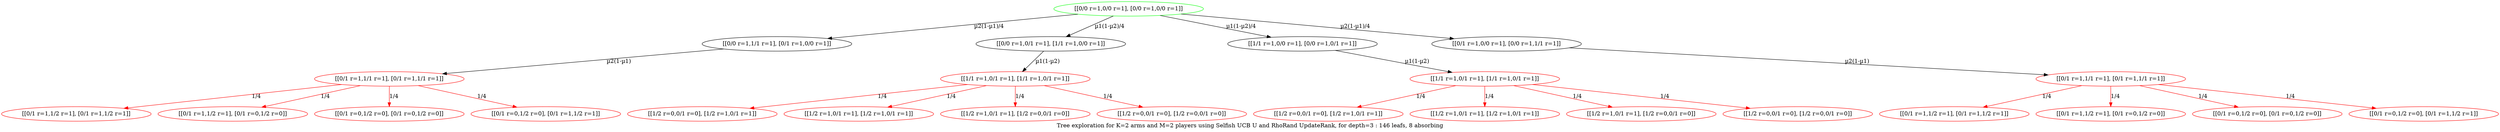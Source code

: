 digraph {
	overlap=false
	label="Tree exploration for K=2 arms and M=2 players using Selfish UCB U and RhoRand UpdateRank, for depth=3 : 146 leafs, 8 absorbing"
	0 [label="[[0/0 r=1,0/0 r=1], [0/0 r=1,0/0 r=1]]" color=green]
	0 -> 3 [label="µ2(1-µ1)/4" color=black]
	0 -> 6 [label="µ1(1-µ2)/4" color=black]
	0 -> 9 [label="µ1(1-µ2)/4" color=black]
	0 -> 12 [label="µ2(1-µ1)/4" color=black]
	3 [label="[[0/0 r=1,1/1 r=1], [0/1 r=1,0/0 r=1]]"]
	3 -> 26 [label="µ2(1-µ1)" color=black]
	6 [label="[[0/0 r=1,0/1 r=1], [1/1 r=1,0/0 r=1]]"]
	6 -> 40 [label="µ1(1-µ2)" color=black]
	9 [label="[[1/1 r=1,0/0 r=1], [0/0 r=1,0/1 r=1]]"]
	9 -> 51 [label="µ1(1-µ2)" color=black]
	12 [label="[[0/1 r=1,0/0 r=1], [0/0 r=1,1/1 r=1]]"]
	12 -> 61 [label="µ2(1-µ1)" color=black]
	26 [label="[[0/1 r=1,1/1 r=1], [0/1 r=1,1/1 r=1]]" color=red]
	26 -> 189 [label="1/4" color=red]
	26 -> 190 [label="1/4" color=red]
	26 -> 191 [label="1/4" color=red]
	26 -> 192 [label="1/4" color=red]
	40 [label="[[1/1 r=1,0/1 r=1], [1/1 r=1,0/1 r=1]]" color=red]
	40 -> 377 [label="1/4" color=red]
	40 -> 378 [label="1/4" color=red]
	40 -> 379 [label="1/4" color=red]
	40 -> 380 [label="1/4" color=red]
	51 [label="[[1/1 r=1,0/1 r=1], [1/1 r=1,0/1 r=1]]" color=red]
	51 -> 497 [label="1/4" color=red]
	51 -> 498 [label="1/4" color=red]
	51 -> 499 [label="1/4" color=red]
	51 -> 500 [label="1/4" color=red]
	61 [label="[[0/1 r=1,1/1 r=1], [0/1 r=1,1/1 r=1]]" color=red]
	61 -> 617 [label="1/4" color=red]
	61 -> 618 [label="1/4" color=red]
	61 -> 619 [label="1/4" color=red]
	61 -> 620 [label="1/4" color=red]
	189 [label="[[0/1 r=1,1/2 r=1], [0/1 r=1,1/2 r=1]]" color=red]
	190 [label="[[0/1 r=1,1/2 r=1], [0/1 r=0,1/2 r=0]]" color=red]
	191 [label="[[0/1 r=0,1/2 r=0], [0/1 r=0,1/2 r=0]]" color=red]
	192 [label="[[0/1 r=0,1/2 r=0], [0/1 r=1,1/2 r=1]]" color=red]
	377 [label="[[1/2 r=0,0/1 r=0], [1/2 r=1,0/1 r=1]]" color=red]
	378 [label="[[1/2 r=1,0/1 r=1], [1/2 r=1,0/1 r=1]]" color=red]
	379 [label="[[1/2 r=1,0/1 r=1], [1/2 r=0,0/1 r=0]]" color=red]
	380 [label="[[1/2 r=0,0/1 r=0], [1/2 r=0,0/1 r=0]]" color=red]
	497 [label="[[1/2 r=0,0/1 r=0], [1/2 r=1,0/1 r=1]]" color=red]
	498 [label="[[1/2 r=1,0/1 r=1], [1/2 r=1,0/1 r=1]]" color=red]
	499 [label="[[1/2 r=1,0/1 r=1], [1/2 r=0,0/1 r=0]]" color=red]
	500 [label="[[1/2 r=0,0/1 r=0], [1/2 r=0,0/1 r=0]]" color=red]
	617 [label="[[0/1 r=1,1/2 r=1], [0/1 r=1,1/2 r=1]]" color=red]
	618 [label="[[0/1 r=1,1/2 r=1], [0/1 r=0,1/2 r=0]]" color=red]
	619 [label="[[0/1 r=0,1/2 r=0], [0/1 r=0,1/2 r=0]]" color=red]
	620 [label="[[0/1 r=0,1/2 r=0], [0/1 r=1,1/2 r=1]]" color=red]
}
